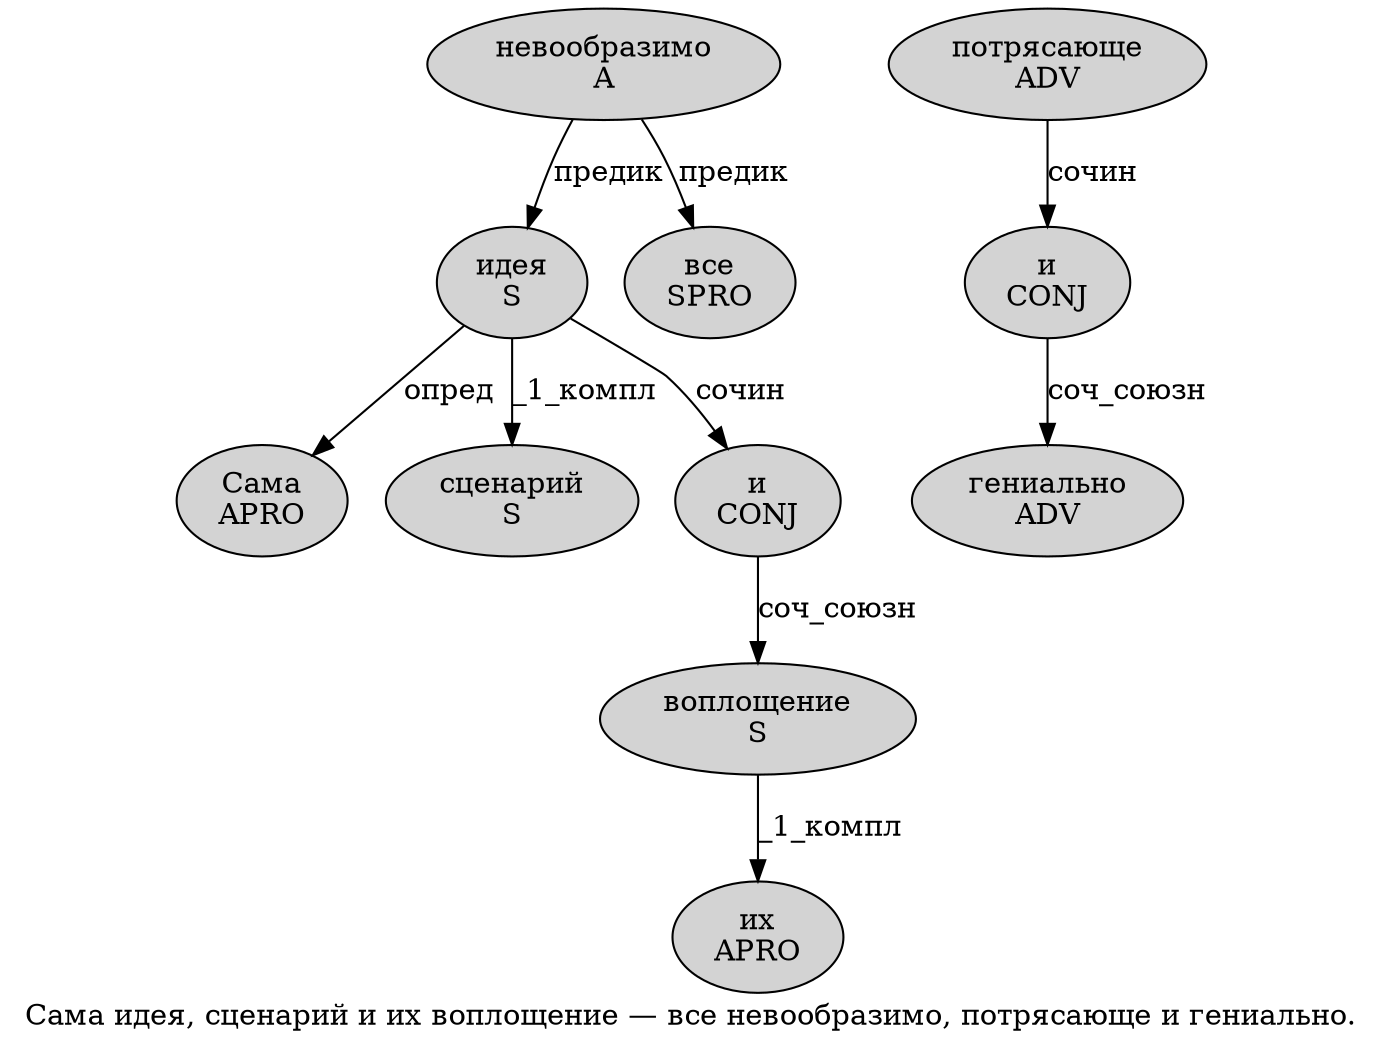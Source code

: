 digraph SENTENCE_131 {
	graph [label="Сама идея, сценарий и их воплощение — все невообразимо, потрясающе и гениально."]
	node [style=filled]
		0 [label="Сама
APRO" color="" fillcolor=lightgray penwidth=1 shape=ellipse]
		1 [label="идея
S" color="" fillcolor=lightgray penwidth=1 shape=ellipse]
		3 [label="сценарий
S" color="" fillcolor=lightgray penwidth=1 shape=ellipse]
		4 [label="и
CONJ" color="" fillcolor=lightgray penwidth=1 shape=ellipse]
		5 [label="их
APRO" color="" fillcolor=lightgray penwidth=1 shape=ellipse]
		6 [label="воплощение
S" color="" fillcolor=lightgray penwidth=1 shape=ellipse]
		8 [label="все
SPRO" color="" fillcolor=lightgray penwidth=1 shape=ellipse]
		9 [label="невообразимо
A" color="" fillcolor=lightgray penwidth=1 shape=ellipse]
		11 [label="потрясающе
ADV" color="" fillcolor=lightgray penwidth=1 shape=ellipse]
		12 [label="и
CONJ" color="" fillcolor=lightgray penwidth=1 shape=ellipse]
		13 [label="гениально
ADV" color="" fillcolor=lightgray penwidth=1 shape=ellipse]
			6 -> 5 [label="_1_компл"]
			11 -> 12 [label="сочин"]
			12 -> 13 [label="соч_союзн"]
			1 -> 0 [label="опред"]
			1 -> 3 [label="_1_компл"]
			1 -> 4 [label="сочин"]
			9 -> 1 [label="предик"]
			9 -> 8 [label="предик"]
			4 -> 6 [label="соч_союзн"]
}